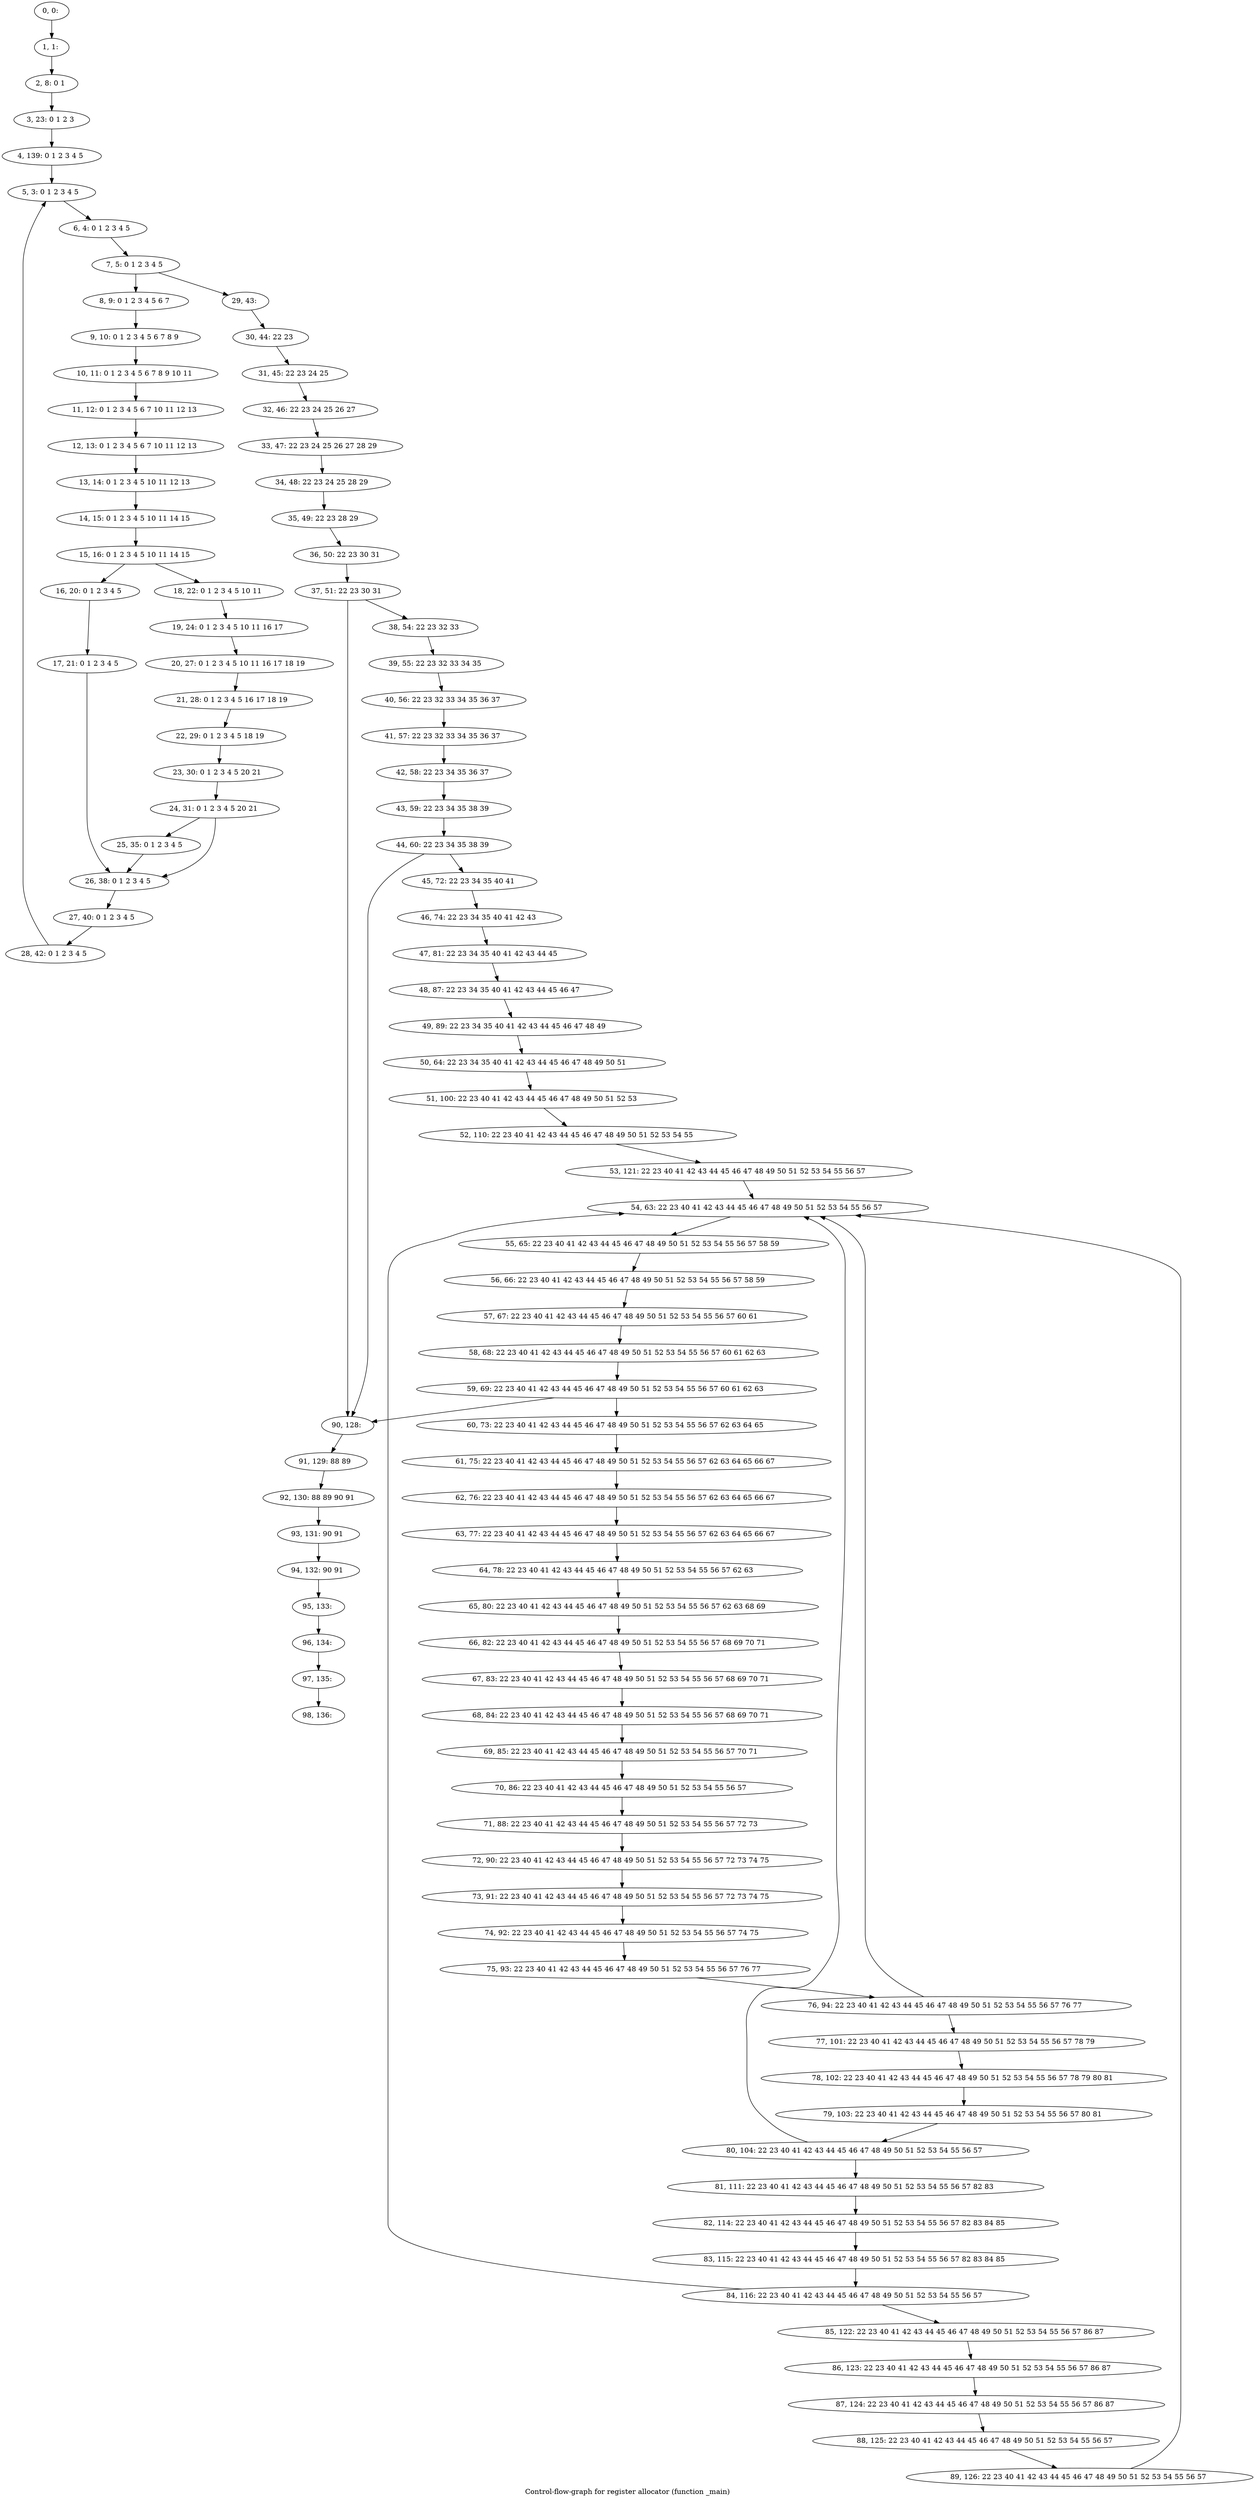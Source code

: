 digraph G {
graph [label="Control-flow-graph for register allocator (function _main)"]
0[label="0, 0: "];
1[label="1, 1: "];
2[label="2, 8: 0 1 "];
3[label="3, 23: 0 1 2 3 "];
4[label="4, 139: 0 1 2 3 4 5 "];
5[label="5, 3: 0 1 2 3 4 5 "];
6[label="6, 4: 0 1 2 3 4 5 "];
7[label="7, 5: 0 1 2 3 4 5 "];
8[label="8, 9: 0 1 2 3 4 5 6 7 "];
9[label="9, 10: 0 1 2 3 4 5 6 7 8 9 "];
10[label="10, 11: 0 1 2 3 4 5 6 7 8 9 10 11 "];
11[label="11, 12: 0 1 2 3 4 5 6 7 10 11 12 13 "];
12[label="12, 13: 0 1 2 3 4 5 6 7 10 11 12 13 "];
13[label="13, 14: 0 1 2 3 4 5 10 11 12 13 "];
14[label="14, 15: 0 1 2 3 4 5 10 11 14 15 "];
15[label="15, 16: 0 1 2 3 4 5 10 11 14 15 "];
16[label="16, 20: 0 1 2 3 4 5 "];
17[label="17, 21: 0 1 2 3 4 5 "];
18[label="18, 22: 0 1 2 3 4 5 10 11 "];
19[label="19, 24: 0 1 2 3 4 5 10 11 16 17 "];
20[label="20, 27: 0 1 2 3 4 5 10 11 16 17 18 19 "];
21[label="21, 28: 0 1 2 3 4 5 16 17 18 19 "];
22[label="22, 29: 0 1 2 3 4 5 18 19 "];
23[label="23, 30: 0 1 2 3 4 5 20 21 "];
24[label="24, 31: 0 1 2 3 4 5 20 21 "];
25[label="25, 35: 0 1 2 3 4 5 "];
26[label="26, 38: 0 1 2 3 4 5 "];
27[label="27, 40: 0 1 2 3 4 5 "];
28[label="28, 42: 0 1 2 3 4 5 "];
29[label="29, 43: "];
30[label="30, 44: 22 23 "];
31[label="31, 45: 22 23 24 25 "];
32[label="32, 46: 22 23 24 25 26 27 "];
33[label="33, 47: 22 23 24 25 26 27 28 29 "];
34[label="34, 48: 22 23 24 25 28 29 "];
35[label="35, 49: 22 23 28 29 "];
36[label="36, 50: 22 23 30 31 "];
37[label="37, 51: 22 23 30 31 "];
38[label="38, 54: 22 23 32 33 "];
39[label="39, 55: 22 23 32 33 34 35 "];
40[label="40, 56: 22 23 32 33 34 35 36 37 "];
41[label="41, 57: 22 23 32 33 34 35 36 37 "];
42[label="42, 58: 22 23 34 35 36 37 "];
43[label="43, 59: 22 23 34 35 38 39 "];
44[label="44, 60: 22 23 34 35 38 39 "];
45[label="45, 72: 22 23 34 35 40 41 "];
46[label="46, 74: 22 23 34 35 40 41 42 43 "];
47[label="47, 81: 22 23 34 35 40 41 42 43 44 45 "];
48[label="48, 87: 22 23 34 35 40 41 42 43 44 45 46 47 "];
49[label="49, 89: 22 23 34 35 40 41 42 43 44 45 46 47 48 49 "];
50[label="50, 64: 22 23 34 35 40 41 42 43 44 45 46 47 48 49 50 51 "];
51[label="51, 100: 22 23 40 41 42 43 44 45 46 47 48 49 50 51 52 53 "];
52[label="52, 110: 22 23 40 41 42 43 44 45 46 47 48 49 50 51 52 53 54 55 "];
53[label="53, 121: 22 23 40 41 42 43 44 45 46 47 48 49 50 51 52 53 54 55 56 57 "];
54[label="54, 63: 22 23 40 41 42 43 44 45 46 47 48 49 50 51 52 53 54 55 56 57 "];
55[label="55, 65: 22 23 40 41 42 43 44 45 46 47 48 49 50 51 52 53 54 55 56 57 58 59 "];
56[label="56, 66: 22 23 40 41 42 43 44 45 46 47 48 49 50 51 52 53 54 55 56 57 58 59 "];
57[label="57, 67: 22 23 40 41 42 43 44 45 46 47 48 49 50 51 52 53 54 55 56 57 60 61 "];
58[label="58, 68: 22 23 40 41 42 43 44 45 46 47 48 49 50 51 52 53 54 55 56 57 60 61 62 63 "];
59[label="59, 69: 22 23 40 41 42 43 44 45 46 47 48 49 50 51 52 53 54 55 56 57 60 61 62 63 "];
60[label="60, 73: 22 23 40 41 42 43 44 45 46 47 48 49 50 51 52 53 54 55 56 57 62 63 64 65 "];
61[label="61, 75: 22 23 40 41 42 43 44 45 46 47 48 49 50 51 52 53 54 55 56 57 62 63 64 65 66 67 "];
62[label="62, 76: 22 23 40 41 42 43 44 45 46 47 48 49 50 51 52 53 54 55 56 57 62 63 64 65 66 67 "];
63[label="63, 77: 22 23 40 41 42 43 44 45 46 47 48 49 50 51 52 53 54 55 56 57 62 63 64 65 66 67 "];
64[label="64, 78: 22 23 40 41 42 43 44 45 46 47 48 49 50 51 52 53 54 55 56 57 62 63 "];
65[label="65, 80: 22 23 40 41 42 43 44 45 46 47 48 49 50 51 52 53 54 55 56 57 62 63 68 69 "];
66[label="66, 82: 22 23 40 41 42 43 44 45 46 47 48 49 50 51 52 53 54 55 56 57 68 69 70 71 "];
67[label="67, 83: 22 23 40 41 42 43 44 45 46 47 48 49 50 51 52 53 54 55 56 57 68 69 70 71 "];
68[label="68, 84: 22 23 40 41 42 43 44 45 46 47 48 49 50 51 52 53 54 55 56 57 68 69 70 71 "];
69[label="69, 85: 22 23 40 41 42 43 44 45 46 47 48 49 50 51 52 53 54 55 56 57 70 71 "];
70[label="70, 86: 22 23 40 41 42 43 44 45 46 47 48 49 50 51 52 53 54 55 56 57 "];
71[label="71, 88: 22 23 40 41 42 43 44 45 46 47 48 49 50 51 52 53 54 55 56 57 72 73 "];
72[label="72, 90: 22 23 40 41 42 43 44 45 46 47 48 49 50 51 52 53 54 55 56 57 72 73 74 75 "];
73[label="73, 91: 22 23 40 41 42 43 44 45 46 47 48 49 50 51 52 53 54 55 56 57 72 73 74 75 "];
74[label="74, 92: 22 23 40 41 42 43 44 45 46 47 48 49 50 51 52 53 54 55 56 57 74 75 "];
75[label="75, 93: 22 23 40 41 42 43 44 45 46 47 48 49 50 51 52 53 54 55 56 57 76 77 "];
76[label="76, 94: 22 23 40 41 42 43 44 45 46 47 48 49 50 51 52 53 54 55 56 57 76 77 "];
77[label="77, 101: 22 23 40 41 42 43 44 45 46 47 48 49 50 51 52 53 54 55 56 57 78 79 "];
78[label="78, 102: 22 23 40 41 42 43 44 45 46 47 48 49 50 51 52 53 54 55 56 57 78 79 80 81 "];
79[label="79, 103: 22 23 40 41 42 43 44 45 46 47 48 49 50 51 52 53 54 55 56 57 80 81 "];
80[label="80, 104: 22 23 40 41 42 43 44 45 46 47 48 49 50 51 52 53 54 55 56 57 "];
81[label="81, 111: 22 23 40 41 42 43 44 45 46 47 48 49 50 51 52 53 54 55 56 57 82 83 "];
82[label="82, 114: 22 23 40 41 42 43 44 45 46 47 48 49 50 51 52 53 54 55 56 57 82 83 84 85 "];
83[label="83, 115: 22 23 40 41 42 43 44 45 46 47 48 49 50 51 52 53 54 55 56 57 82 83 84 85 "];
84[label="84, 116: 22 23 40 41 42 43 44 45 46 47 48 49 50 51 52 53 54 55 56 57 "];
85[label="85, 122: 22 23 40 41 42 43 44 45 46 47 48 49 50 51 52 53 54 55 56 57 86 87 "];
86[label="86, 123: 22 23 40 41 42 43 44 45 46 47 48 49 50 51 52 53 54 55 56 57 86 87 "];
87[label="87, 124: 22 23 40 41 42 43 44 45 46 47 48 49 50 51 52 53 54 55 56 57 86 87 "];
88[label="88, 125: 22 23 40 41 42 43 44 45 46 47 48 49 50 51 52 53 54 55 56 57 "];
89[label="89, 126: 22 23 40 41 42 43 44 45 46 47 48 49 50 51 52 53 54 55 56 57 "];
90[label="90, 128: "];
91[label="91, 129: 88 89 "];
92[label="92, 130: 88 89 90 91 "];
93[label="93, 131: 90 91 "];
94[label="94, 132: 90 91 "];
95[label="95, 133: "];
96[label="96, 134: "];
97[label="97, 135: "];
98[label="98, 136: "];
0->1 ;
1->2 ;
2->3 ;
3->4 ;
4->5 ;
5->6 ;
6->7 ;
7->8 ;
7->29 ;
8->9 ;
9->10 ;
10->11 ;
11->12 ;
12->13 ;
13->14 ;
14->15 ;
15->16 ;
15->18 ;
16->17 ;
17->26 ;
18->19 ;
19->20 ;
20->21 ;
21->22 ;
22->23 ;
23->24 ;
24->25 ;
24->26 ;
25->26 ;
26->27 ;
27->28 ;
28->5 ;
29->30 ;
30->31 ;
31->32 ;
32->33 ;
33->34 ;
34->35 ;
35->36 ;
36->37 ;
37->38 ;
37->90 ;
38->39 ;
39->40 ;
40->41 ;
41->42 ;
42->43 ;
43->44 ;
44->45 ;
44->90 ;
45->46 ;
46->47 ;
47->48 ;
48->49 ;
49->50 ;
50->51 ;
51->52 ;
52->53 ;
53->54 ;
54->55 ;
55->56 ;
56->57 ;
57->58 ;
58->59 ;
59->60 ;
59->90 ;
60->61 ;
61->62 ;
62->63 ;
63->64 ;
64->65 ;
65->66 ;
66->67 ;
67->68 ;
68->69 ;
69->70 ;
70->71 ;
71->72 ;
72->73 ;
73->74 ;
74->75 ;
75->76 ;
76->77 ;
76->54 ;
77->78 ;
78->79 ;
79->80 ;
80->81 ;
80->54 ;
81->82 ;
82->83 ;
83->84 ;
84->85 ;
84->54 ;
85->86 ;
86->87 ;
87->88 ;
88->89 ;
89->54 ;
90->91 ;
91->92 ;
92->93 ;
93->94 ;
94->95 ;
95->96 ;
96->97 ;
97->98 ;
}
